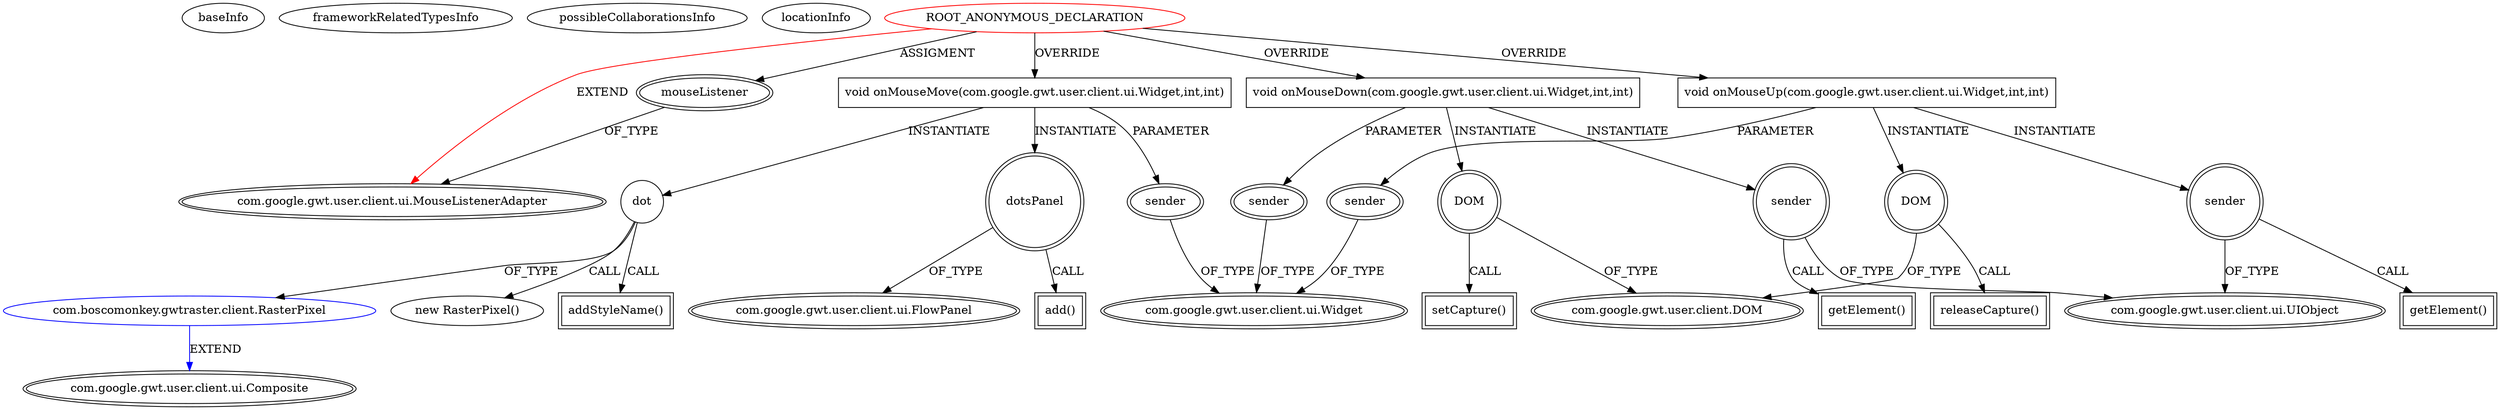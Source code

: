 digraph {
baseInfo[graphId=902,category="extension_graph",isAnonymous=true,possibleRelation=true]
frameworkRelatedTypesInfo[0="com.google.gwt.user.client.ui.MouseListenerAdapter"]
possibleCollaborationsInfo[0="902~OVERRIDING_METHOD_DECLARATION-INSTANTIATION-~com.google.gwt.user.client.ui.MouseListenerAdapter ~com.google.gwt.user.client.ui.Composite ~true~false"]
locationInfo[projectName="boscomonkey-gwt_raster_panel",filePath="/boscomonkey-gwt_raster_panel/gwt_raster_panel-master/src/com/boscomonkey/gwtraster/client/RasterPanel.java",contextSignature="RasterPanel",graphId="902"]
0[label="ROOT_ANONYMOUS_DECLARATION",vertexType="ROOT_ANONYMOUS_DECLARATION",isFrameworkType=false,color=red]
1[label="com.google.gwt.user.client.ui.MouseListenerAdapter",vertexType="FRAMEWORK_CLASS_TYPE",isFrameworkType=true,peripheries=2]
2[label="mouseListener",vertexType="OUTSIDE_VARIABLE_EXPRESION",isFrameworkType=true,peripheries=2]
4[label="void onMouseDown(com.google.gwt.user.client.ui.Widget,int,int)",vertexType="OVERRIDING_METHOD_DECLARATION",isFrameworkType=false,shape=box]
5[label="sender",vertexType="PARAMETER_DECLARATION",isFrameworkType=true,peripheries=2]
6[label="com.google.gwt.user.client.ui.Widget",vertexType="FRAMEWORK_CLASS_TYPE",isFrameworkType=true,peripheries=2]
7[label="DOM",vertexType="VARIABLE_EXPRESION",isFrameworkType=true,peripheries=2,shape=circle]
9[label="com.google.gwt.user.client.DOM",vertexType="FRAMEWORK_CLASS_TYPE",isFrameworkType=true,peripheries=2]
8[label="setCapture()",vertexType="INSIDE_CALL",isFrameworkType=true,peripheries=2,shape=box]
10[label="sender",vertexType="VARIABLE_EXPRESION",isFrameworkType=true,peripheries=2,shape=circle]
12[label="com.google.gwt.user.client.ui.UIObject",vertexType="FRAMEWORK_CLASS_TYPE",isFrameworkType=true,peripheries=2]
11[label="getElement()",vertexType="INSIDE_CALL",isFrameworkType=true,peripheries=2,shape=box]
13[label="void onMouseMove(com.google.gwt.user.client.ui.Widget,int,int)",vertexType="OVERRIDING_METHOD_DECLARATION",isFrameworkType=false,shape=box]
14[label="sender",vertexType="PARAMETER_DECLARATION",isFrameworkType=true,peripheries=2]
17[label="dot",vertexType="VARIABLE_EXPRESION",isFrameworkType=false,shape=circle]
18[label="com.boscomonkey.gwtraster.client.RasterPixel",vertexType="REFERENCE_CLIENT_CLASS_DECLARATION",isFrameworkType=false,color=blue]
19[label="com.google.gwt.user.client.ui.Composite",vertexType="FRAMEWORK_CLASS_TYPE",isFrameworkType=true,peripheries=2]
16[label="new RasterPixel()",vertexType="CONSTRUCTOR_CALL",isFrameworkType=false]
20[label="dotsPanel",vertexType="VARIABLE_EXPRESION",isFrameworkType=true,peripheries=2,shape=circle]
22[label="com.google.gwt.user.client.ui.FlowPanel",vertexType="FRAMEWORK_CLASS_TYPE",isFrameworkType=true,peripheries=2]
21[label="add()",vertexType="INSIDE_CALL",isFrameworkType=true,peripheries=2,shape=box]
24[label="addStyleName()",vertexType="INSIDE_CALL",isFrameworkType=true,peripheries=2,shape=box]
25[label="void onMouseUp(com.google.gwt.user.client.ui.Widget,int,int)",vertexType="OVERRIDING_METHOD_DECLARATION",isFrameworkType=false,shape=box]
26[label="sender",vertexType="PARAMETER_DECLARATION",isFrameworkType=true,peripheries=2]
28[label="DOM",vertexType="VARIABLE_EXPRESION",isFrameworkType=true,peripheries=2,shape=circle]
29[label="releaseCapture()",vertexType="INSIDE_CALL",isFrameworkType=true,peripheries=2,shape=box]
31[label="sender",vertexType="VARIABLE_EXPRESION",isFrameworkType=true,peripheries=2,shape=circle]
32[label="getElement()",vertexType="INSIDE_CALL",isFrameworkType=true,peripheries=2,shape=box]
0->1[label="EXTEND",color=red]
0->2[label="ASSIGMENT"]
2->1[label="OF_TYPE"]
0->4[label="OVERRIDE"]
5->6[label="OF_TYPE"]
4->5[label="PARAMETER"]
4->7[label="INSTANTIATE"]
7->9[label="OF_TYPE"]
7->8[label="CALL"]
4->10[label="INSTANTIATE"]
10->12[label="OF_TYPE"]
10->11[label="CALL"]
0->13[label="OVERRIDE"]
14->6[label="OF_TYPE"]
13->14[label="PARAMETER"]
13->17[label="INSTANTIATE"]
18->19[label="EXTEND",color=blue]
17->18[label="OF_TYPE"]
17->16[label="CALL"]
13->20[label="INSTANTIATE"]
20->22[label="OF_TYPE"]
20->21[label="CALL"]
17->24[label="CALL"]
0->25[label="OVERRIDE"]
26->6[label="OF_TYPE"]
25->26[label="PARAMETER"]
25->28[label="INSTANTIATE"]
28->9[label="OF_TYPE"]
28->29[label="CALL"]
25->31[label="INSTANTIATE"]
31->12[label="OF_TYPE"]
31->32[label="CALL"]
}
